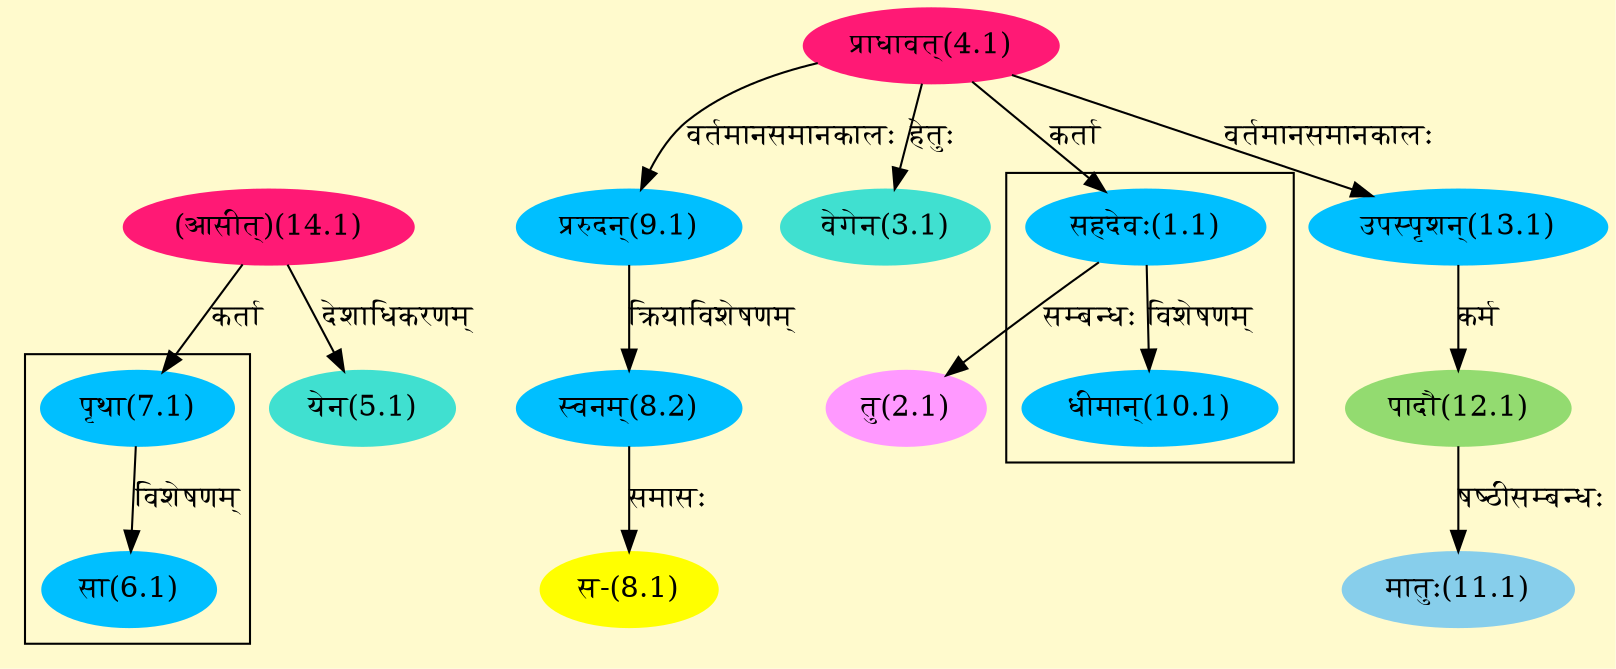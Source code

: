 digraph G{
rankdir=BT;
 compound=true;
 bgcolor="lemonchiffon1";

subgraph cluster_1{
Node6_1 [style=filled, color="#00BFFF" label = "सा(6.1)"]
Node7_1 [style=filled, color="#00BFFF" label = "पृथा(7.1)"]

}

subgraph cluster_2{
Node10_1 [style=filled, color="#00BFFF" label = "धीमान्(10.1)"]
Node1_1 [style=filled, color="#00BFFF" label = "सहदेवः(1.1)"]

}
Node1_1 [style=filled, color="#00BFFF" label = "सहदेवः(1.1)"]
Node4_1 [style=filled, color="#FF1975" label = "प्राधावत्(4.1)"]
Node2_1 [style=filled, color="#FF99FF" label = "तु(2.1)"]
Node3_1 [style=filled, color="#40E0D0" label = "वेगेन(3.1)"]
Node [style=filled, color="" label = "()"]
Node5_1 [style=filled, color="#40E0D0" label = "येन(5.1)"]
Node14_1 [style=filled, color="#FF1975" label = "(आसीत्)(14.1)"]
Node7_1 [style=filled, color="#00BFFF" label = "पृथा(7.1)"]
Node8_1 [style=filled, color="#FFFF00" label = "स-(8.1)"]
Node8_2 [style=filled, color="#00BFFF" label = "स्वनम्(8.2)"]
Node9_1 [style=filled, color="#00BFFF" label = "प्ररुदन्(9.1)"]
Node11_1 [style=filled, color="#87CEEB" label = "मातुः(11.1)"]
Node12_1 [style=filled, color="#93DB70" label = "पादौ(12.1)"]
Node13_1 [style=filled, color="#00BFFF" label = "उपस्पृशन्(13.1)"]
/* Start of Relations section */

Node1_1 -> Node4_1 [  label="कर्ता"  dir="back" ]
Node2_1 -> Node1_1 [  label="सम्बन्धः"  dir="back" ]
Node3_1 -> Node4_1 [  label="हेतुः"  dir="back" ]
Node5_1 -> Node14_1 [  label="देशाधिकरणम्"  dir="back" ]
Node6_1 -> Node7_1 [  label="विशेषणम्"  dir="back" ]
Node7_1 -> Node14_1 [  label="कर्ता"  dir="back" ]
Node8_1 -> Node8_2 [  label="समासः"  dir="back" ]
Node8_2 -> Node9_1 [  label="क्रियाविशेषणम्"  dir="back" ]
Node9_1 -> Node4_1 [  label="वर्तमानसमानकालः"  dir="back" ]
Node10_1 -> Node1_1 [  label="विशेषणम्"  dir="back" ]
Node11_1 -> Node12_1 [  label="षष्ठीसम्बन्धः"  dir="back" ]
Node12_1 -> Node13_1 [  label="कर्म"  dir="back" ]
Node13_1 -> Node4_1 [  label="वर्तमानसमानकालः"  dir="back" ]
}

